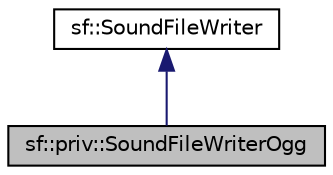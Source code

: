 digraph "sf::priv::SoundFileWriterOgg"
{
 // LATEX_PDF_SIZE
  edge [fontname="Helvetica",fontsize="10",labelfontname="Helvetica",labelfontsize="10"];
  node [fontname="Helvetica",fontsize="10",shape=record];
  Node1 [label="sf::priv::SoundFileWriterOgg",height=0.2,width=0.4,color="black", fillcolor="grey75", style="filled", fontcolor="black",tooltip="Implementation of sound file writer that handles OGG/Vorbis files."];
  Node2 -> Node1 [dir="back",color="midnightblue",fontsize="10",style="solid",fontname="Helvetica"];
  Node2 [label="sf::SoundFileWriter",height=0.2,width=0.4,color="black", fillcolor="white", style="filled",URL="$d8/de4/classsf_1_1SoundFileWriter.html",tooltip="Abstract base class for sound file encoding."];
}
